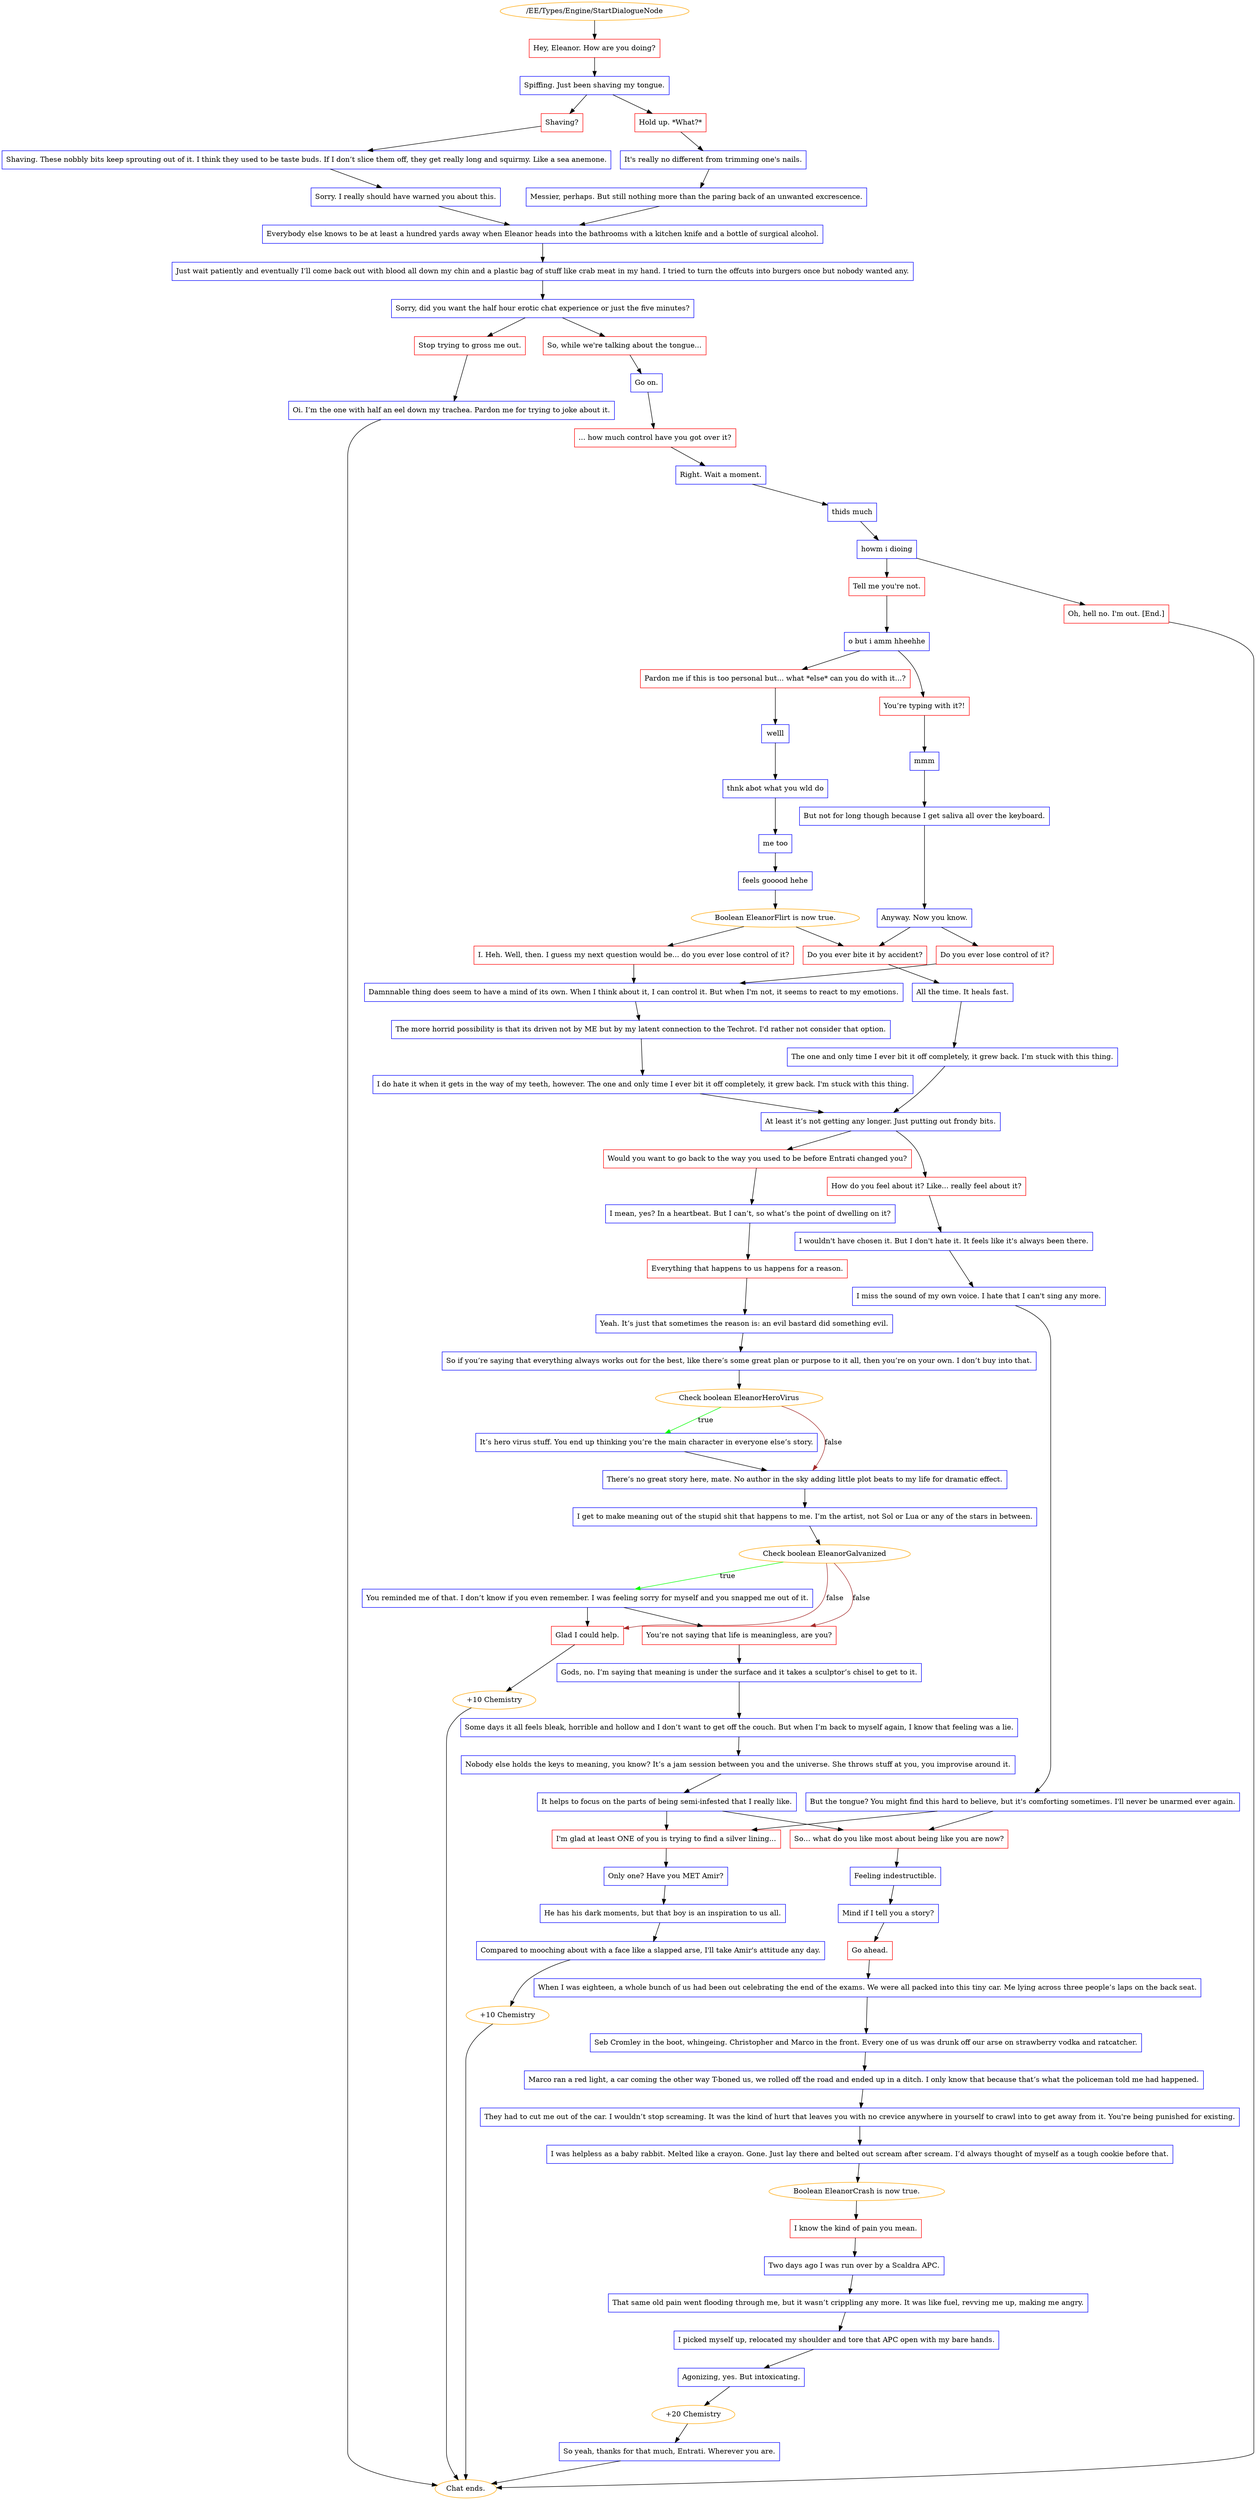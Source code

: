digraph {
	1032 [label="/EE/Types/Engine/StartDialogueNode",color=orange];
		1032 -> 1033;
	1033 [label="Hey, Eleanor. How are you doing?",shape=box,color=red];
		1033 -> 1034;
	1034 [label="Spiffing. Just been shaving my tongue.",shape=box,color=blue];
		1034 -> 1035;
		1034 -> 1036;
	1035 [label="Shaving?",shape=box,color=red];
		1035 -> 1037;
	1036 [label="Hold up. *What?*",shape=box,color=red];
		1036 -> 1038;
	1037 [label="Shaving. These nobbly bits keep sprouting out of it. I think they used to be taste buds. If I don’t slice them off, they get really long and squirmy. Like a sea anemone.",shape=box,color=blue];
		1037 -> 1039;
	1038 [label="It's really no different from trimming one's nails.",shape=box,color=blue];
		1038 -> 1040;
	1039 [label="Sorry. I really should have warned you about this.",shape=box,color=blue];
		1039 -> 1041;
	1040 [label="Messier, perhaps. But still nothing more than the paring back of an unwanted excrescence.",shape=box,color=blue];
		1040 -> 1041;
	1041 [label="Everybody else knows to be at least a hundred yards away when Eleanor heads into the bathrooms with a kitchen knife and a bottle of surgical alcohol.",shape=box,color=blue];
		1041 -> 1042;
	1042 [label="Just wait patiently and eventually I’ll come back out with blood all down my chin and a plastic bag of stuff like crab meat in my hand. I tried to turn the offcuts into burgers once but nobody wanted any.",shape=box,color=blue];
		1042 -> 1043;
	1043 [label="Sorry, did you want the half hour erotic chat experience or just the five minutes?",shape=box,color=blue];
		1043 -> 1044;
		1043 -> 1045;
	1044 [label="Stop trying to gross me out.",shape=box,color=red];
		1044 -> 1046;
	1045 [label="So, while we're talking about the tongue...",shape=box,color=red];
		1045 -> 1048;
	1046 [label="Oi. I’m the one with half an eel down my trachea. Pardon me for trying to joke about it.",shape=box,color=blue];
		1046 -> "Chat ends.";
	1048 [label="Go on.",shape=box,color=blue];
		1048 -> 1049;
	"Chat ends." [color=orange];
	1049 [label="... how much control have you got over it?",shape=box,color=red];
		1049 -> 1050;
	1050 [label="Right. Wait a moment.",shape=box,color=blue];
		1050 -> 1051;
	1051 [label="thids much",shape=box,color=blue];
		1051 -> 1052;
	1052 [label="howm i dioing",shape=box,color=blue];
		1052 -> 1053;
		1052 -> 1054;
	1053 [label="Tell me you're not.",shape=box,color=red];
		1053 -> 1056;
	1054 [label="Oh, hell no. I'm out. [End.]",shape=box,color=red];
		1054 -> "Chat ends.";
	1056 [label="o but i amm hheehhe",shape=box,color=blue];
		1056 -> 1058;
		1056 -> 1057;
	"Chat ends." [color=orange];
	1058 [label="You’re typing with it?!",shape=box,color=red];
		1058 -> 1060;
	1057 [label="Pardon me if this is too personal but... what *else* can you do with it...?",shape=box,color=red];
		1057 -> 1059;
	1060 [label="mmm",shape=box,color=blue];
		1060 -> 1066;
	1059 [label="welll",shape=box,color=blue];
		1059 -> 1061;
	1066 [label="But not for long though because I get saliva all over the keyboard.",shape=box,color=blue];
		1066 -> 1067;
	1061 [label="thnk abot what you wld do",shape=box,color=blue];
		1061 -> 1062;
	1067 [label="Anyway. Now you know.",shape=box,color=blue];
		1067 -> 1068;
		1067 -> 1069;
	1062 [label="me too",shape=box,color=blue];
		1062 -> 1063;
	1068 [label="Do you ever lose control of it?",shape=box,color=red];
		1068 -> 1070;
	1069 [label="Do you ever bite it by accident?",shape=box,color=red];
		1069 -> 1071;
	1063 [label="feels gooood hehe",shape=box,color=blue];
		1063 -> 1064;
	1070 [label="Damnnable thing does seem to have a mind of its own. When I think about it, I can control it. But when I'm not, it seems to react to my emotions.",shape=box,color=blue];
		1070 -> 1072;
	1071 [label="All the time. It heals fast.",shape=box,color=blue];
		1071 -> 1074;
	1064 [label="Boolean EleanorFlirt is now true.",color=orange];
		1064 -> 1065;
		1064 -> 1069;
	1072 [label="The more horrid possibility is that its driven not by ME but by my latent connection to the Techrot. I'd rather not consider that option.",shape=box,color=blue];
		1072 -> 1073;
	1074 [label="The one and only time I ever bit it off completely, it grew back. I’m stuck with this thing.",shape=box,color=blue];
		1074 -> 1075;
	1065 [label="I. Heh. Well, then. I guess my next question would be... do you ever lose control of it?",shape=box,color=red];
		1065 -> 1070;
	1073 [label="I do hate it when it gets in the way of my teeth, however. The one and only time I ever bit it off completely, it grew back. I'm stuck with this thing.",shape=box,color=blue];
		1073 -> 1075;
	1075 [label="At least it’s not getting any longer. Just putting out frondy bits.",shape=box,color=blue];
		1075 -> 1076;
		1075 -> 1077;
	1076 [label="Would you want to go back to the way you used to be before Entrati changed you?",shape=box,color=red];
		1076 -> 1078;
	1077 [label="How do you feel about it? Like... really feel about it?",shape=box,color=red];
		1077 -> 1079;
	1078 [label="I mean, yes? In a heartbeat. But I can’t, so what’s the point of dwelling on it?",shape=box,color=blue];
		1078 -> 1080;
	1079 [label="I wouldn't have chosen it. But I don't hate it. It feels like it's always been there.",shape=box,color=blue];
		1079 -> 1081;
	1080 [label="Everything that happens to us happens for a reason.",shape=box,color=red];
		1080 -> 1083;
	1081 [label="I miss the sound of my own voice. I hate that I can't sing any more.",shape=box,color=blue];
		1081 -> 1082;
	1083 [label="Yeah. It’s just that sometimes the reason is: an evil bastard did something evil.",shape=box,color=blue];
		1083 -> 1084;
	1082 [label="But the tongue? You might find this hard to believe, but it's comforting sometimes. I'll never be unarmed ever again.",shape=box,color=blue];
		1082 -> 1099;
		1082 -> 1100;
	1084 [label="So if you’re saying that everything always works out for the best, like there’s some great plan or purpose to it all, then you’re on your own. I don’t buy into that.",shape=box,color=blue];
		1084 -> 1085;
	1099 [label="So… what do you like most about being like you are now?",shape=box,color=red];
		1099 -> 1101;
	1100 [label="I'm glad at least ONE of you is trying to find a silver lining...",shape=box,color=red];
		1100 -> 1102;
	1085 [label="Check boolean EleanorHeroVirus",color=orange];
		1085 -> 1086 [label=true,color=green];
		1085 -> 1087 [label=false,color=brown];
	1101 [label="Feeling indestructible.",shape=box,color=blue];
		1101 -> 1107;
	1102 [label="Only one? Have you MET Amir?",shape=box,color=blue];
		1102 -> 1103;
	1086 [label="It’s hero virus stuff. You end up thinking you’re the main character in everyone else’s story.",shape=box,color=blue];
		1086 -> 1087;
	1087 [label="There’s no great story here, mate. No author in the sky adding little plot beats to my life for dramatic effect.",shape=box,color=blue];
		1087 -> 1088;
	1107 [label="Mind if I tell you a story?",shape=box,color=blue];
		1107 -> 1108;
	1103 [label="He has his dark moments, but that boy is an inspiration to us all.",shape=box,color=blue];
		1103 -> 1104;
	1088 [label="I get to make meaning out of the stupid shit that happens to me. I’m the artist, not Sol or Lua or any of the stars in between.",shape=box,color=blue];
		1088 -> 1089;
	1108 [label="Go ahead.",shape=box,color=red];
		1108 -> 1109;
	1104 [label="Compared to mooching about with a face like a slapped arse, I'll take Amir's attitude any day.",shape=box,color=blue];
		1104 -> 1105;
	1089 [label="Check boolean EleanorGalvanized",color=orange];
		1089 -> 1090 [label=true,color=green];
		1089 -> 1091 [label=false,color=brown];
		1089 -> 1092 [label=false,color=brown];
	1109 [label="When I was eighteen, a whole bunch of us had been out celebrating the end of the exams. We were all packed into this tiny car. Me lying across three people’s laps on the back seat.",shape=box,color=blue];
		1109 -> 1110;
	1105 [label="+10 Chemistry",color=orange];
		1105 -> "Chat ends.";
	1090 [label="You reminded me of that. I don’t know if you even remember. I was feeling sorry for myself and you snapped me out of it.",shape=box,color=blue];
		1090 -> 1091;
		1090 -> 1092;
	1091 [label="Glad I could help.",shape=box,color=red];
		1091 -> 1093;
	1092 [label="You’re not saying that life is meaningless, are you?",shape=box,color=red];
		1092 -> 1095;
	1110 [label="Seb Cromley in the boot, whingeing. Christopher and Marco in the front. Every one of us was drunk off our arse on strawberry vodka and ratcatcher.",shape=box,color=blue];
		1110 -> 1111;
	"Chat ends." [color=orange];
	1093 [label="+10 Chemistry",color=orange];
		1093 -> "Chat ends.";
	1095 [label="Gods, no. I’m saying that meaning is under the surface and it takes a sculptor’s chisel to get to it.",shape=box,color=blue];
		1095 -> 1096;
	1111 [label="Marco ran a red light, a car coming the other way T-boned us, we rolled off the road and ended up in a ditch. I only know that because that’s what the policeman told me had happened.",shape=box,color=blue];
		1111 -> 1112;
	"Chat ends." [color=orange];
	1096 [label="Some days it all feels bleak, horrible and hollow and I don’t want to get off the couch. But when I’m back to myself again, I know that feeling was a lie.",shape=box,color=blue];
		1096 -> 1097;
	1112 [label="They had to cut me out of the car. I wouldn’t stop screaming. It was the kind of hurt that leaves you with no crevice anywhere in yourself to crawl into to get away from it. You're being punished for existing.",shape=box,color=blue];
		1112 -> 1113;
	1097 [label="Nobody else holds the keys to meaning, you know? It’s a jam session between you and the universe. She throws stuff at you, you improvise around it.",shape=box,color=blue];
		1097 -> 1098;
	1113 [label="I was helpless as a baby rabbit. Melted like a crayon. Gone. Just lay there and belted out scream after scream. I’d always thought of myself as a tough cookie before that.",shape=box,color=blue];
		1113 -> 1114;
	1098 [label="It helps to focus on the parts of being semi-infested that I really like.",shape=box,color=blue];
		1098 -> 1099;
		1098 -> 1100;
	1114 [label="Boolean EleanorCrash is now true.",color=orange];
		1114 -> 1115;
	1115 [label="I know the kind of pain you mean.",shape=box,color=red];
		1115 -> 1116;
	1116 [label="Two days ago I was run over by a Scaldra APC.",shape=box,color=blue];
		1116 -> 1117;
	1117 [label="That same old pain went flooding through me, but it wasn’t crippling any more. It was like fuel, revving me up, making me angry.",shape=box,color=blue];
		1117 -> 1118;
	1118 [label="I picked myself up, relocated my shoulder and tore that APC open with my bare hands.",shape=box,color=blue];
		1118 -> 1119;
	1119 [label="Agonizing, yes. But intoxicating.",shape=box,color=blue];
		1119 -> 1121;
	1121 [label="+20 Chemistry",color=orange];
		1121 -> 1120;
	1120 [label="So yeah, thanks for that much, Entrati. Wherever you are.",shape=box,color=blue];
		1120 -> "Chat ends.";
	"Chat ends." [color=orange];
}